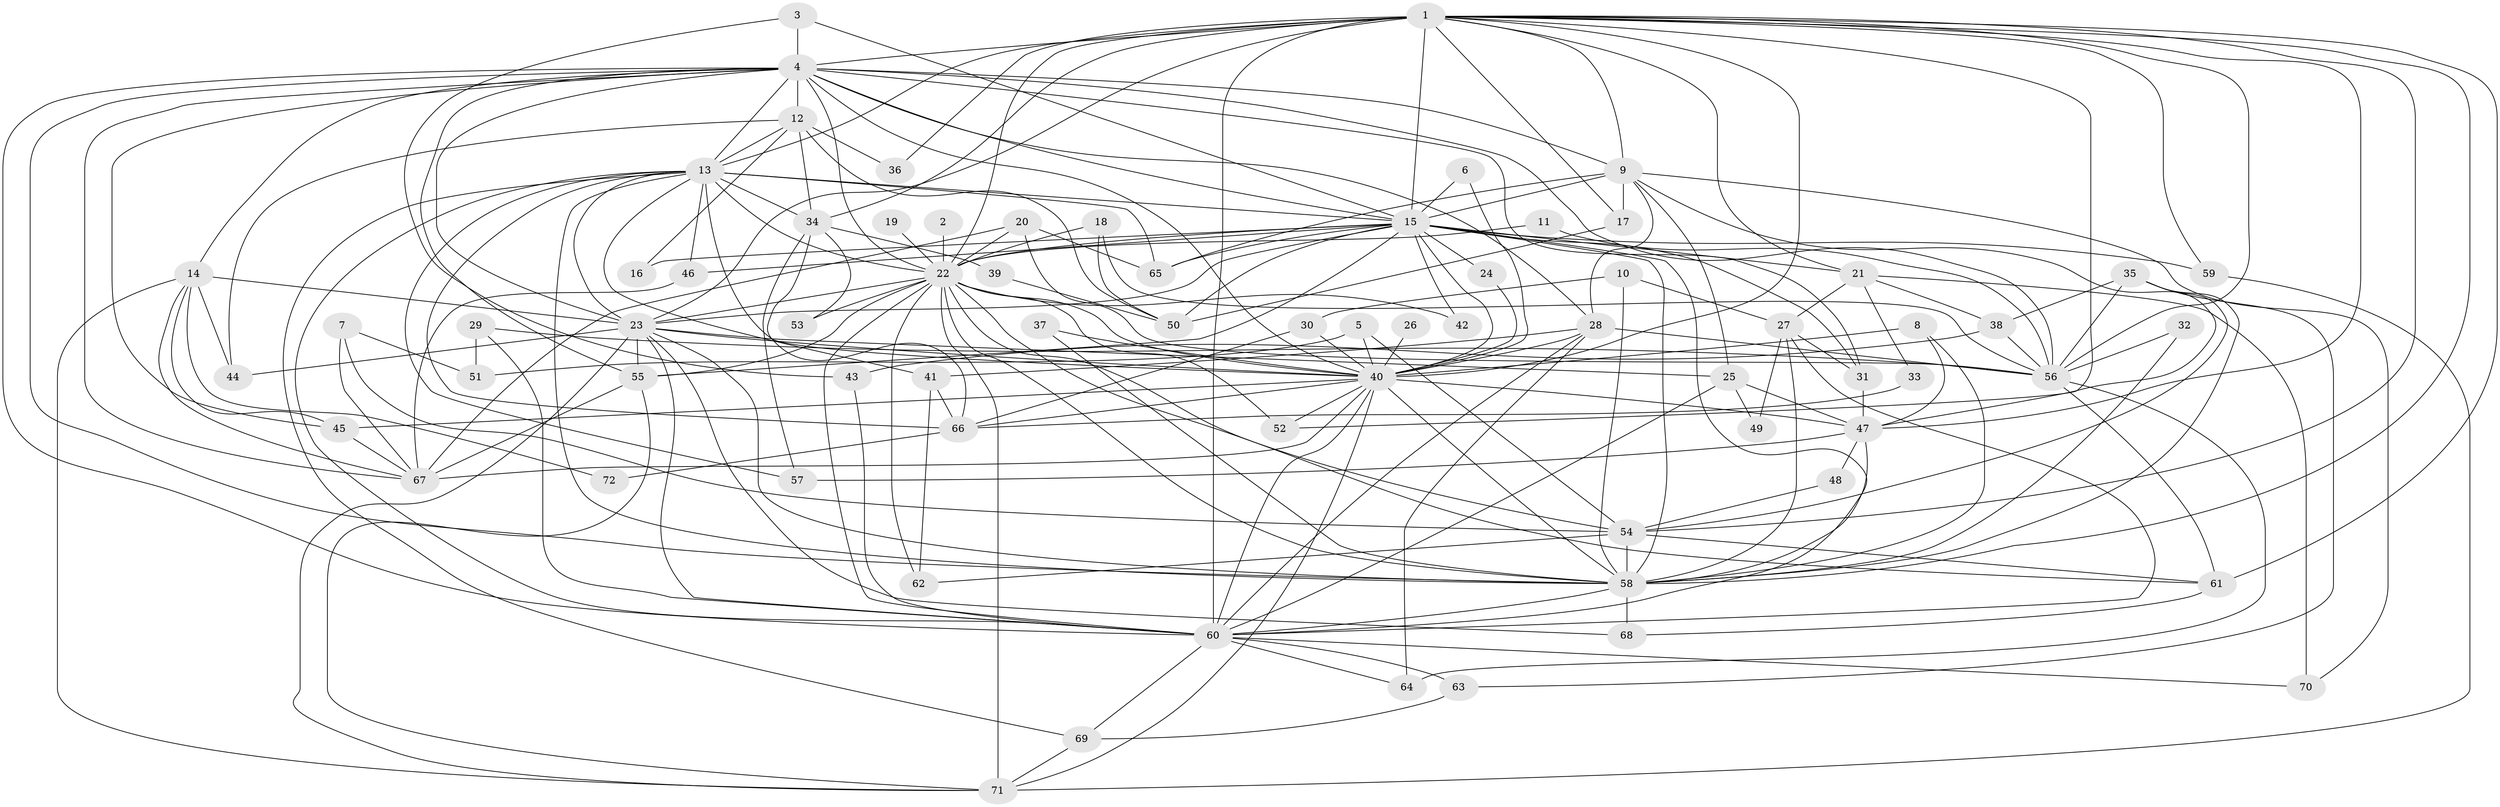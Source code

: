 // original degree distribution, {24: 0.013986013986013986, 26: 0.006993006993006993, 21: 0.013986013986013986, 17: 0.006993006993006993, 22: 0.006993006993006993, 16: 0.006993006993006993, 27: 0.006993006993006993, 23: 0.006993006993006993, 9: 0.02097902097902098, 2: 0.5454545454545454, 6: 0.013986013986013986, 4: 0.055944055944055944, 8: 0.027972027972027972, 3: 0.2097902097902098, 13: 0.006993006993006993, 5: 0.03496503496503497, 7: 0.013986013986013986}
// Generated by graph-tools (version 1.1) at 2025/01/03/09/25 03:01:15]
// undirected, 72 vertices, 207 edges
graph export_dot {
graph [start="1"]
  node [color=gray90,style=filled];
  1;
  2;
  3;
  4;
  5;
  6;
  7;
  8;
  9;
  10;
  11;
  12;
  13;
  14;
  15;
  16;
  17;
  18;
  19;
  20;
  21;
  22;
  23;
  24;
  25;
  26;
  27;
  28;
  29;
  30;
  31;
  32;
  33;
  34;
  35;
  36;
  37;
  38;
  39;
  40;
  41;
  42;
  43;
  44;
  45;
  46;
  47;
  48;
  49;
  50;
  51;
  52;
  53;
  54;
  55;
  56;
  57;
  58;
  59;
  60;
  61;
  62;
  63;
  64;
  65;
  66;
  67;
  68;
  69;
  70;
  71;
  72;
  1 -- 4 [weight=3.0];
  1 -- 9 [weight=1.0];
  1 -- 13 [weight=2.0];
  1 -- 15 [weight=3.0];
  1 -- 17 [weight=2.0];
  1 -- 21 [weight=1.0];
  1 -- 22 [weight=3.0];
  1 -- 23 [weight=2.0];
  1 -- 34 [weight=2.0];
  1 -- 36 [weight=1.0];
  1 -- 40 [weight=4.0];
  1 -- 47 [weight=1.0];
  1 -- 52 [weight=1.0];
  1 -- 54 [weight=1.0];
  1 -- 56 [weight=1.0];
  1 -- 58 [weight=3.0];
  1 -- 59 [weight=1.0];
  1 -- 60 [weight=3.0];
  1 -- 61 [weight=1.0];
  2 -- 22 [weight=1.0];
  3 -- 4 [weight=1.0];
  3 -- 15 [weight=1.0];
  3 -- 43 [weight=1.0];
  4 -- 9 [weight=1.0];
  4 -- 12 [weight=2.0];
  4 -- 13 [weight=3.0];
  4 -- 14 [weight=1.0];
  4 -- 15 [weight=1.0];
  4 -- 22 [weight=1.0];
  4 -- 23 [weight=1.0];
  4 -- 28 [weight=1.0];
  4 -- 31 [weight=1.0];
  4 -- 40 [weight=1.0];
  4 -- 45 [weight=1.0];
  4 -- 55 [weight=1.0];
  4 -- 56 [weight=2.0];
  4 -- 58 [weight=1.0];
  4 -- 60 [weight=1.0];
  4 -- 67 [weight=1.0];
  5 -- 40 [weight=1.0];
  5 -- 51 [weight=1.0];
  5 -- 54 [weight=1.0];
  6 -- 15 [weight=1.0];
  6 -- 40 [weight=1.0];
  7 -- 51 [weight=1.0];
  7 -- 54 [weight=1.0];
  7 -- 67 [weight=1.0];
  8 -- 40 [weight=1.0];
  8 -- 47 [weight=1.0];
  8 -- 58 [weight=1.0];
  9 -- 15 [weight=1.0];
  9 -- 17 [weight=1.0];
  9 -- 25 [weight=1.0];
  9 -- 28 [weight=1.0];
  9 -- 47 [weight=1.0];
  9 -- 65 [weight=1.0];
  9 -- 70 [weight=1.0];
  10 -- 27 [weight=1.0];
  10 -- 30 [weight=1.0];
  10 -- 58 [weight=2.0];
  11 -- 22 [weight=1.0];
  11 -- 56 [weight=1.0];
  12 -- 13 [weight=1.0];
  12 -- 16 [weight=1.0];
  12 -- 34 [weight=1.0];
  12 -- 36 [weight=1.0];
  12 -- 44 [weight=1.0];
  12 -- 50 [weight=1.0];
  13 -- 15 [weight=1.0];
  13 -- 22 [weight=2.0];
  13 -- 23 [weight=1.0];
  13 -- 34 [weight=1.0];
  13 -- 40 [weight=1.0];
  13 -- 41 [weight=1.0];
  13 -- 46 [weight=1.0];
  13 -- 57 [weight=1.0];
  13 -- 58 [weight=1.0];
  13 -- 60 [weight=2.0];
  13 -- 65 [weight=1.0];
  13 -- 66 [weight=1.0];
  13 -- 69 [weight=1.0];
  14 -- 23 [weight=1.0];
  14 -- 44 [weight=1.0];
  14 -- 45 [weight=1.0];
  14 -- 67 [weight=1.0];
  14 -- 71 [weight=1.0];
  14 -- 72 [weight=1.0];
  15 -- 16 [weight=1.0];
  15 -- 21 [weight=1.0];
  15 -- 22 [weight=1.0];
  15 -- 23 [weight=1.0];
  15 -- 24 [weight=1.0];
  15 -- 31 [weight=1.0];
  15 -- 40 [weight=1.0];
  15 -- 42 [weight=1.0];
  15 -- 46 [weight=1.0];
  15 -- 50 [weight=1.0];
  15 -- 55 [weight=1.0];
  15 -- 58 [weight=2.0];
  15 -- 59 [weight=1.0];
  15 -- 60 [weight=1.0];
  15 -- 65 [weight=1.0];
  17 -- 50 [weight=1.0];
  18 -- 22 [weight=1.0];
  18 -- 50 [weight=1.0];
  18 -- 56 [weight=1.0];
  19 -- 22 [weight=1.0];
  20 -- 22 [weight=1.0];
  20 -- 56 [weight=1.0];
  20 -- 65 [weight=1.0];
  20 -- 67 [weight=1.0];
  21 -- 27 [weight=1.0];
  21 -- 33 [weight=1.0];
  21 -- 38 [weight=1.0];
  21 -- 70 [weight=1.0];
  22 -- 23 [weight=1.0];
  22 -- 40 [weight=1.0];
  22 -- 42 [weight=1.0];
  22 -- 52 [weight=1.0];
  22 -- 53 [weight=1.0];
  22 -- 54 [weight=1.0];
  22 -- 55 [weight=1.0];
  22 -- 58 [weight=1.0];
  22 -- 60 [weight=1.0];
  22 -- 61 [weight=1.0];
  22 -- 62 [weight=1.0];
  22 -- 71 [weight=2.0];
  23 -- 25 [weight=1.0];
  23 -- 40 [weight=1.0];
  23 -- 44 [weight=1.0];
  23 -- 55 [weight=1.0];
  23 -- 58 [weight=2.0];
  23 -- 60 [weight=1.0];
  23 -- 68 [weight=1.0];
  23 -- 71 [weight=1.0];
  24 -- 40 [weight=1.0];
  25 -- 47 [weight=1.0];
  25 -- 49 [weight=1.0];
  25 -- 60 [weight=1.0];
  26 -- 40 [weight=1.0];
  27 -- 31 [weight=1.0];
  27 -- 49 [weight=1.0];
  27 -- 58 [weight=1.0];
  27 -- 60 [weight=1.0];
  28 -- 40 [weight=1.0];
  28 -- 41 [weight=1.0];
  28 -- 56 [weight=1.0];
  28 -- 60 [weight=1.0];
  28 -- 64 [weight=1.0];
  29 -- 51 [weight=1.0];
  29 -- 56 [weight=1.0];
  29 -- 60 [weight=1.0];
  30 -- 40 [weight=1.0];
  30 -- 66 [weight=1.0];
  31 -- 47 [weight=1.0];
  32 -- 56 [weight=1.0];
  32 -- 58 [weight=1.0];
  33 -- 66 [weight=1.0];
  34 -- 39 [weight=1.0];
  34 -- 53 [weight=1.0];
  34 -- 57 [weight=1.0];
  34 -- 66 [weight=1.0];
  35 -- 38 [weight=1.0];
  35 -- 54 [weight=1.0];
  35 -- 56 [weight=1.0];
  35 -- 58 [weight=1.0];
  35 -- 63 [weight=1.0];
  37 -- 40 [weight=1.0];
  37 -- 58 [weight=1.0];
  38 -- 43 [weight=1.0];
  38 -- 56 [weight=1.0];
  39 -- 50 [weight=1.0];
  40 -- 45 [weight=1.0];
  40 -- 47 [weight=1.0];
  40 -- 52 [weight=1.0];
  40 -- 58 [weight=1.0];
  40 -- 60 [weight=1.0];
  40 -- 66 [weight=1.0];
  40 -- 67 [weight=1.0];
  40 -- 71 [weight=1.0];
  41 -- 62 [weight=1.0];
  41 -- 66 [weight=1.0];
  43 -- 60 [weight=1.0];
  45 -- 67 [weight=1.0];
  46 -- 67 [weight=1.0];
  47 -- 48 [weight=1.0];
  47 -- 57 [weight=1.0];
  47 -- 58 [weight=1.0];
  48 -- 54 [weight=1.0];
  54 -- 58 [weight=1.0];
  54 -- 61 [weight=1.0];
  54 -- 62 [weight=1.0];
  55 -- 67 [weight=1.0];
  55 -- 71 [weight=1.0];
  56 -- 61 [weight=1.0];
  56 -- 64 [weight=1.0];
  58 -- 60 [weight=1.0];
  58 -- 68 [weight=1.0];
  59 -- 71 [weight=1.0];
  60 -- 63 [weight=2.0];
  60 -- 64 [weight=1.0];
  60 -- 69 [weight=1.0];
  60 -- 70 [weight=1.0];
  61 -- 68 [weight=1.0];
  63 -- 69 [weight=1.0];
  66 -- 72 [weight=1.0];
  69 -- 71 [weight=1.0];
}
